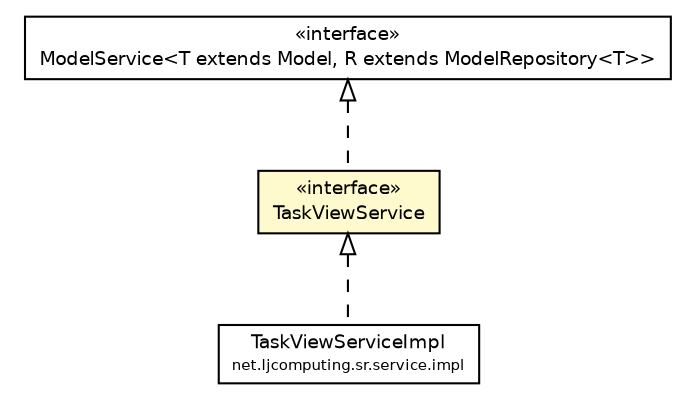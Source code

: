 #!/usr/local/bin/dot
#
# Class diagram 
# Generated by UMLGraph version R5_6 (http://www.umlgraph.org/)
#

digraph G {
	edge [fontname="Helvetica",fontsize=10,labelfontname="Helvetica",labelfontsize=10];
	node [fontname="Helvetica",fontsize=10,shape=plaintext];
	nodesep=0.25;
	ranksep=0.5;
	// net.ljcomputing.sr.service.TaskViewService
	c6368 [label=<<table title="net.ljcomputing.sr.service.TaskViewService" border="0" cellborder="1" cellspacing="0" cellpadding="2" port="p" bgcolor="lemonChiffon" href="./TaskViewService.html">
		<tr><td><table border="0" cellspacing="0" cellpadding="1">
<tr><td align="center" balign="center"> &#171;interface&#187; </td></tr>
<tr><td align="center" balign="center"> TaskViewService </td></tr>
		</table></td></tr>
		</table>>, URL="./TaskViewService.html", fontname="Helvetica", fontcolor="black", fontsize=9.0];
	// net.ljcomputing.sr.service.ModelService<T extends net.ljcomputing.sr.model.Model, R extends net.ljcomputing.sr.repository.impl.ModelRepository<T>>
	c6370 [label=<<table title="net.ljcomputing.sr.service.ModelService" border="0" cellborder="1" cellspacing="0" cellpadding="2" port="p" href="./ModelService.html">
		<tr><td><table border="0" cellspacing="0" cellpadding="1">
<tr><td align="center" balign="center"> &#171;interface&#187; </td></tr>
<tr><td align="center" balign="center"> ModelService&lt;T extends Model, R extends ModelRepository&lt;T&gt;&gt; </td></tr>
		</table></td></tr>
		</table>>, URL="./ModelService.html", fontname="Helvetica", fontcolor="black", fontsize=9.0];
	// net.ljcomputing.sr.service.impl.TaskViewServiceImpl
	c6378 [label=<<table title="net.ljcomputing.sr.service.impl.TaskViewServiceImpl" border="0" cellborder="1" cellspacing="0" cellpadding="2" port="p" href="./impl/TaskViewServiceImpl.html">
		<tr><td><table border="0" cellspacing="0" cellpadding="1">
<tr><td align="center" balign="center"> TaskViewServiceImpl </td></tr>
<tr><td align="center" balign="center"><font point-size="7.0"> net.ljcomputing.sr.service.impl </font></td></tr>
		</table></td></tr>
		</table>>, URL="./impl/TaskViewServiceImpl.html", fontname="Helvetica", fontcolor="black", fontsize=9.0];
	//net.ljcomputing.sr.service.TaskViewService implements net.ljcomputing.sr.service.ModelService<T extends net.ljcomputing.sr.model.Model, R extends net.ljcomputing.sr.repository.impl.ModelRepository<T>>
	c6370:p -> c6368:p [dir=back,arrowtail=empty,style=dashed];
	//net.ljcomputing.sr.service.impl.TaskViewServiceImpl implements net.ljcomputing.sr.service.TaskViewService
	c6368:p -> c6378:p [dir=back,arrowtail=empty,style=dashed];
}

